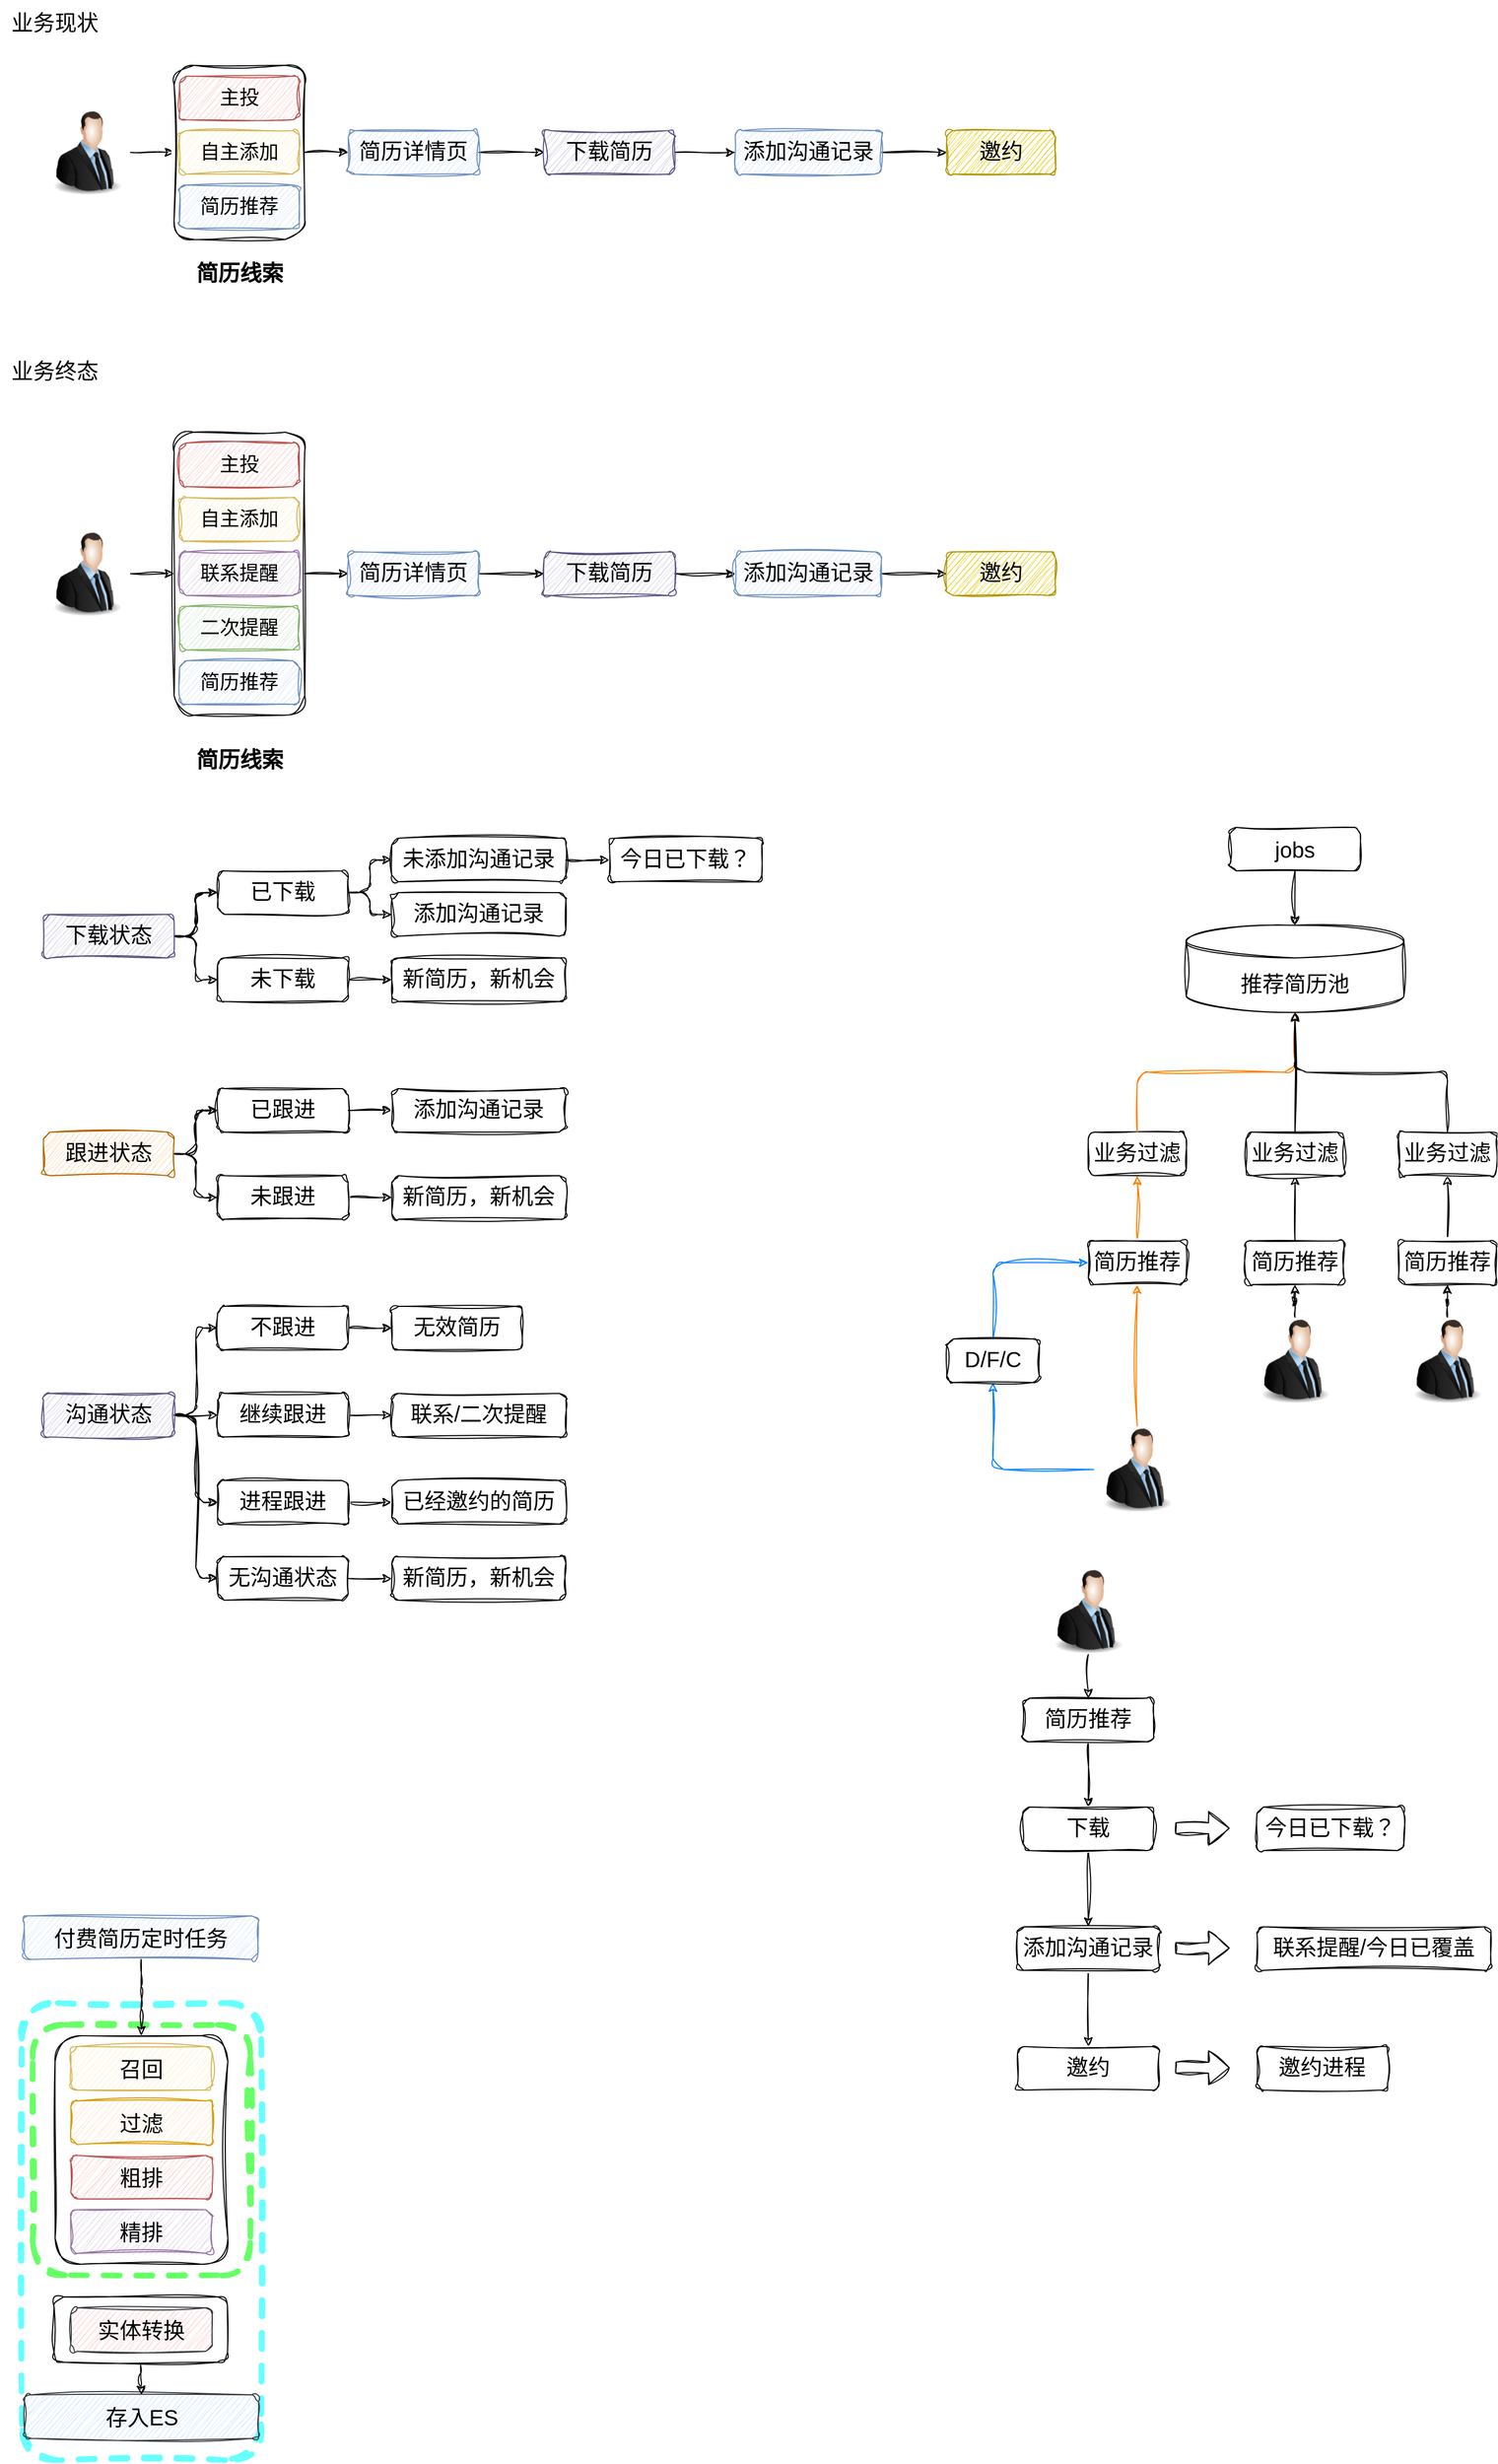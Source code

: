 <mxfile version="24.4.7" type="github">
  <diagram name="第 1 页" id="r8e8spuCt5Y078xBdNFk">
    <mxGraphModel dx="1834" dy="1586" grid="1" gridSize="10" guides="1" tooltips="1" connect="1" arrows="1" fold="1" page="0" pageScale="1" pageWidth="827" pageHeight="1169" math="0" shadow="0">
      <root>
        <mxCell id="0" />
        <mxCell id="1" parent="0" />
        <mxCell id="uhzMS2UGq0Mrr6mBy7hM-3" value="" style="edgeStyle=orthogonalEdgeStyle;rounded=1;orthogonalLoop=1;jettySize=auto;html=1;sketch=1;curveFitting=1;jiggle=2;" parent="1" source="uhzMS2UGq0Mrr6mBy7hM-1" target="uhzMS2UGq0Mrr6mBy7hM-2" edge="1">
          <mxGeometry relative="1" as="geometry" />
        </mxCell>
        <mxCell id="uhzMS2UGq0Mrr6mBy7hM-1" value="" style="image;html=1;image=img/lib/clip_art/people/Suit_Man_128x128.png;sketch=1;curveFitting=1;jiggle=2;rounded=1;" parent="1" vertex="1">
          <mxGeometry x="-120" y="-620" width="80" height="80" as="geometry" />
        </mxCell>
        <mxCell id="uhzMS2UGq0Mrr6mBy7hM-116" value="" style="edgeStyle=orthogonalEdgeStyle;rounded=1;orthogonalLoop=1;jettySize=auto;html=1;sketch=1;curveFitting=1;jiggle=2;" parent="1" source="uhzMS2UGq0Mrr6mBy7hM-2" target="uhzMS2UGq0Mrr6mBy7hM-115" edge="1">
          <mxGeometry relative="1" as="geometry" />
        </mxCell>
        <mxCell id="uhzMS2UGq0Mrr6mBy7hM-2" value="" style="whiteSpace=wrap;html=1;verticalAlign=top;labelBackgroundColor=default;sketch=1;curveFitting=1;jiggle=2;rounded=1;" parent="1" vertex="1">
          <mxGeometry y="-660" width="120" height="160" as="geometry" />
        </mxCell>
        <mxCell id="uhzMS2UGq0Mrr6mBy7hM-4" value="主投" style="rounded=1;whiteSpace=wrap;html=1;fontSize=18;fillColor=#f8cecc;strokeColor=#b85450;sketch=1;curveFitting=1;jiggle=2;" parent="1" vertex="1">
          <mxGeometry x="5" y="-650" width="110" height="40" as="geometry" />
        </mxCell>
        <mxCell id="uhzMS2UGq0Mrr6mBy7hM-5" value="自主添加" style="rounded=1;whiteSpace=wrap;html=1;fontSize=18;fillColor=#fff2cc;strokeColor=#d6b656;sketch=1;curveFitting=1;jiggle=2;" parent="1" vertex="1">
          <mxGeometry x="5" y="-600" width="110" height="40" as="geometry" />
        </mxCell>
        <mxCell id="uhzMS2UGq0Mrr6mBy7hM-8" value="简历推荐" style="rounded=1;whiteSpace=wrap;html=1;fontSize=18;fillColor=#dae8fc;strokeColor=#6c8ebf;sketch=1;curveFitting=1;jiggle=2;" parent="1" vertex="1">
          <mxGeometry x="5" y="-550" width="110" height="40" as="geometry" />
        </mxCell>
        <mxCell id="uhzMS2UGq0Mrr6mBy7hM-11" value="简历线索" style="text;html=1;align=center;verticalAlign=middle;resizable=0;points=[];autosize=1;strokeColor=none;fillColor=none;fontSize=20;fontStyle=1;sketch=1;curveFitting=1;jiggle=2;rounded=1;" parent="1" vertex="1">
          <mxGeometry x="10" y="-490" width="100" height="40" as="geometry" />
        </mxCell>
        <mxCell id="uhzMS2UGq0Mrr6mBy7hM-26" value="业务现状" style="text;html=1;align=center;verticalAlign=middle;resizable=0;points=[];autosize=1;strokeColor=none;fillColor=none;fontSize=20;sketch=1;curveFitting=1;jiggle=2;rounded=1;" parent="1" vertex="1">
          <mxGeometry x="-160" y="-720" width="100" height="40" as="geometry" />
        </mxCell>
        <mxCell id="uhzMS2UGq0Mrr6mBy7hM-27" value="" style="edgeStyle=orthogonalEdgeStyle;rounded=1;orthogonalLoop=1;jettySize=auto;html=1;sketch=1;curveFitting=1;jiggle=2;" parent="1" source="uhzMS2UGq0Mrr6mBy7hM-28" target="uhzMS2UGq0Mrr6mBy7hM-29" edge="1">
          <mxGeometry relative="1" as="geometry" />
        </mxCell>
        <mxCell id="uhzMS2UGq0Mrr6mBy7hM-28" value="" style="image;html=1;image=img/lib/clip_art/people/Suit_Man_128x128.png;sketch=1;curveFitting=1;jiggle=2;rounded=1;" parent="1" vertex="1">
          <mxGeometry x="-120" y="-233" width="80" height="80" as="geometry" />
        </mxCell>
        <mxCell id="uhzMS2UGq0Mrr6mBy7hM-131" style="edgeStyle=orthogonalEdgeStyle;rounded=1;orthogonalLoop=1;jettySize=auto;html=1;entryX=0;entryY=0.5;entryDx=0;entryDy=0;sketch=1;curveFitting=1;jiggle=2;" parent="1" source="uhzMS2UGq0Mrr6mBy7hM-29" target="uhzMS2UGq0Mrr6mBy7hM-125" edge="1">
          <mxGeometry relative="1" as="geometry" />
        </mxCell>
        <mxCell id="uhzMS2UGq0Mrr6mBy7hM-29" value="" style="whiteSpace=wrap;html=1;verticalAlign=top;labelBackgroundColor=default;sketch=1;curveFitting=1;jiggle=2;rounded=1;" parent="1" vertex="1">
          <mxGeometry y="-323" width="120" height="260" as="geometry" />
        </mxCell>
        <mxCell id="uhzMS2UGq0Mrr6mBy7hM-31" value="主投" style="rounded=1;whiteSpace=wrap;html=1;fontSize=18;fillColor=#f8cecc;strokeColor=#b85450;sketch=1;curveFitting=1;jiggle=2;" parent="1" vertex="1">
          <mxGeometry x="5" y="-313" width="110" height="40" as="geometry" />
        </mxCell>
        <mxCell id="uhzMS2UGq0Mrr6mBy7hM-33" value="自主添加" style="rounded=1;whiteSpace=wrap;html=1;fontSize=18;fillColor=#fff2cc;strokeColor=#d6b656;sketch=1;curveFitting=1;jiggle=2;" parent="1" vertex="1">
          <mxGeometry x="5" y="-263" width="110" height="40" as="geometry" />
        </mxCell>
        <mxCell id="uhzMS2UGq0Mrr6mBy7hM-35" value="简历推荐" style="rounded=1;whiteSpace=wrap;html=1;fontSize=18;fillColor=#dae8fc;strokeColor=#6c8ebf;sketch=1;curveFitting=1;jiggle=2;" parent="1" vertex="1">
          <mxGeometry x="5" y="-113" width="110" height="40" as="geometry" />
        </mxCell>
        <mxCell id="uhzMS2UGq0Mrr6mBy7hM-36" value="简历线索" style="text;html=1;align=center;verticalAlign=middle;resizable=0;points=[];autosize=1;strokeColor=none;fillColor=none;fontSize=20;fontStyle=1;sketch=1;curveFitting=1;jiggle=2;rounded=1;" parent="1" vertex="1">
          <mxGeometry x="10" y="-43" width="100" height="40" as="geometry" />
        </mxCell>
        <mxCell id="uhzMS2UGq0Mrr6mBy7hM-40" value="业务终态" style="text;html=1;align=center;verticalAlign=middle;resizable=0;points=[];autosize=1;strokeColor=none;fillColor=none;fontSize=20;sketch=1;curveFitting=1;jiggle=2;rounded=1;" parent="1" vertex="1">
          <mxGeometry x="-160" y="-400" width="100" height="40" as="geometry" />
        </mxCell>
        <mxCell id="uhzMS2UGq0Mrr6mBy7hM-41" value="联系提醒" style="rounded=1;whiteSpace=wrap;html=1;fontSize=18;fillColor=#e1d5e7;strokeColor=#9673a6;sketch=1;curveFitting=1;jiggle=2;" parent="1" vertex="1">
          <mxGeometry x="5" y="-213" width="110" height="40" as="geometry" />
        </mxCell>
        <mxCell id="uhzMS2UGq0Mrr6mBy7hM-43" value="二次提醒" style="rounded=1;whiteSpace=wrap;html=1;fontSize=18;fillColor=#d5e8d4;strokeColor=#82b366;sketch=1;curveFitting=1;jiggle=2;" parent="1" vertex="1">
          <mxGeometry x="5" y="-163" width="110" height="40" as="geometry" />
        </mxCell>
        <mxCell id="uhzMS2UGq0Mrr6mBy7hM-47" value="" style="rounded=1;whiteSpace=wrap;html=1;fontSize=20;dashed=1;strokeWidth=5;strokeColor=#66FFFF;sketch=1;curveFitting=1;jiggle=2;" parent="1" vertex="1">
          <mxGeometry x="-140" y="1120" width="220" height="420" as="geometry" />
        </mxCell>
        <mxCell id="uhzMS2UGq0Mrr6mBy7hM-48" value="" style="rounded=1;whiteSpace=wrap;html=1;fontSize=20;dashed=1;strokeWidth=5;strokeColor=#66FF66;sketch=1;curveFitting=1;jiggle=2;" parent="1" vertex="1">
          <mxGeometry x="-130" y="1140" width="200" height="230" as="geometry" />
        </mxCell>
        <mxCell id="uhzMS2UGq0Mrr6mBy7hM-49" style="edgeStyle=orthogonalEdgeStyle;rounded=1;orthogonalLoop=1;jettySize=auto;html=1;entryX=0.5;entryY=0;entryDx=0;entryDy=0;fontSize=20;sketch=1;curveFitting=1;jiggle=2;" parent="1" source="uhzMS2UGq0Mrr6mBy7hM-51" target="uhzMS2UGq0Mrr6mBy7hM-53" edge="1">
          <mxGeometry relative="1" as="geometry" />
        </mxCell>
        <mxCell id="uhzMS2UGq0Mrr6mBy7hM-51" value="付费简历定时任务" style="rounded=1;whiteSpace=wrap;html=1;fontSize=20;fillColor=#dae8fc;strokeColor=#6c8ebf;sketch=1;curveFitting=1;jiggle=2;" parent="1" vertex="1">
          <mxGeometry x="-137.81" y="1040" width="215" height="40" as="geometry" />
        </mxCell>
        <mxCell id="uhzMS2UGq0Mrr6mBy7hM-53" value="" style="rounded=1;whiteSpace=wrap;html=1;fontSize=20;sketch=1;curveFitting=1;jiggle=2;" parent="1" vertex="1">
          <mxGeometry x="-109.37" y="1150" width="158.75" height="210" as="geometry" />
        </mxCell>
        <mxCell id="uhzMS2UGq0Mrr6mBy7hM-54" value="召回" style="rounded=1;whiteSpace=wrap;html=1;fontSize=20;fillColor=#fff2cc;strokeColor=#d6b656;sketch=1;curveFitting=1;jiggle=2;" parent="1" vertex="1">
          <mxGeometry x="-94.99" y="1160" width="130" height="40" as="geometry" />
        </mxCell>
        <mxCell id="uhzMS2UGq0Mrr6mBy7hM-55" value="过滤" style="rounded=1;whiteSpace=wrap;html=1;fontSize=20;fillColor=#ffe6cc;strokeColor=#d79b00;sketch=1;curveFitting=1;jiggle=2;" parent="1" vertex="1">
          <mxGeometry x="-94.99" y="1210" width="130" height="40" as="geometry" />
        </mxCell>
        <mxCell id="uhzMS2UGq0Mrr6mBy7hM-56" value="粗排" style="rounded=1;whiteSpace=wrap;html=1;fontSize=20;fillColor=#f8cecc;strokeColor=#b85450;sketch=1;curveFitting=1;jiggle=2;" parent="1" vertex="1">
          <mxGeometry x="-94.99" y="1260" width="130" height="40" as="geometry" />
        </mxCell>
        <mxCell id="uhzMS2UGq0Mrr6mBy7hM-57" value="精排" style="rounded=1;whiteSpace=wrap;html=1;fontSize=20;fillColor=#e1d5e7;strokeColor=#9673a6;sketch=1;curveFitting=1;jiggle=2;" parent="1" vertex="1">
          <mxGeometry x="-95" y="1310" width="130" height="40" as="geometry" />
        </mxCell>
        <mxCell id="uhzMS2UGq0Mrr6mBy7hM-73" value="存入ES" style="rounded=1;whiteSpace=wrap;html=1;fontSize=20;fillColor=#cce5ff;strokeColor=#36393d;sketch=1;curveFitting=1;jiggle=2;" parent="1" vertex="1">
          <mxGeometry x="-137.5" y="1480" width="215" height="40" as="geometry" />
        </mxCell>
        <mxCell id="uhzMS2UGq0Mrr6mBy7hM-74" style="edgeStyle=orthogonalEdgeStyle;rounded=1;orthogonalLoop=1;jettySize=auto;html=1;entryX=0.5;entryY=0;entryDx=0;entryDy=0;fontSize=20;sketch=1;curveFitting=1;jiggle=2;" parent="1" source="uhzMS2UGq0Mrr6mBy7hM-75" target="uhzMS2UGq0Mrr6mBy7hM-73" edge="1">
          <mxGeometry relative="1" as="geometry" />
        </mxCell>
        <mxCell id="uhzMS2UGq0Mrr6mBy7hM-75" value="" style="rounded=1;whiteSpace=wrap;html=1;fontSize=20;sketch=1;curveFitting=1;jiggle=2;" parent="1" vertex="1">
          <mxGeometry x="-110.31" y="1390" width="159.37" height="60" as="geometry" />
        </mxCell>
        <mxCell id="uhzMS2UGq0Mrr6mBy7hM-76" value="实体转换" style="rounded=1;whiteSpace=wrap;html=1;fontSize=20;fillColor=#ffcccc;strokeColor=#36393d;sketch=1;curveFitting=1;jiggle=2;" parent="1" vertex="1">
          <mxGeometry x="-95.0" y="1400" width="130" height="40" as="geometry" />
        </mxCell>
        <mxCell id="uhzMS2UGq0Mrr6mBy7hM-95" value="jobs" style="rounded=1;whiteSpace=wrap;html=1;fontSize=20;sketch=1;curveFitting=1;jiggle=2;" parent="1" vertex="1">
          <mxGeometry x="970" y="40" width="120" height="40" as="geometry" />
        </mxCell>
        <mxCell id="uhzMS2UGq0Mrr6mBy7hM-98" value="推荐简历池" style="shape=cylinder3;whiteSpace=wrap;html=1;boundedLbl=1;backgroundOutline=1;size=15;fontSize=20;sketch=1;curveFitting=1;jiggle=2;rounded=1;" parent="1" vertex="1">
          <mxGeometry x="930" y="130" width="200" height="80" as="geometry" />
        </mxCell>
        <mxCell id="uhzMS2UGq0Mrr6mBy7hM-99" style="edgeStyle=orthogonalEdgeStyle;rounded=1;orthogonalLoop=1;jettySize=auto;html=1;entryX=0.5;entryY=0;entryDx=0;entryDy=0;entryPerimeter=0;sketch=1;curveFitting=1;jiggle=2;" parent="1" source="uhzMS2UGq0Mrr6mBy7hM-95" target="uhzMS2UGq0Mrr6mBy7hM-98" edge="1">
          <mxGeometry relative="1" as="geometry" />
        </mxCell>
        <mxCell id="uhzMS2UGq0Mrr6mBy7hM-119" value="" style="edgeStyle=orthogonalEdgeStyle;rounded=1;orthogonalLoop=1;jettySize=auto;html=1;sketch=1;curveFitting=1;jiggle=2;" parent="1" source="uhzMS2UGq0Mrr6mBy7hM-115" target="uhzMS2UGq0Mrr6mBy7hM-118" edge="1">
          <mxGeometry relative="1" as="geometry" />
        </mxCell>
        <mxCell id="uhzMS2UGq0Mrr6mBy7hM-115" value="简历详情页" style="whiteSpace=wrap;html=1;verticalAlign=top;labelBackgroundColor=none;fontSize=20;fillColor=#dae8fc;strokeColor=#6c8ebf;sketch=1;curveFitting=1;jiggle=2;rounded=1;" parent="1" vertex="1">
          <mxGeometry x="160" y="-600" width="120" height="40" as="geometry" />
        </mxCell>
        <mxCell id="uhzMS2UGq0Mrr6mBy7hM-121" value="" style="edgeStyle=orthogonalEdgeStyle;rounded=1;orthogonalLoop=1;jettySize=auto;html=1;sketch=1;curveFitting=1;jiggle=2;" parent="1" source="uhzMS2UGq0Mrr6mBy7hM-118" target="uhzMS2UGq0Mrr6mBy7hM-120" edge="1">
          <mxGeometry relative="1" as="geometry" />
        </mxCell>
        <mxCell id="uhzMS2UGq0Mrr6mBy7hM-118" value="下载简历" style="whiteSpace=wrap;html=1;verticalAlign=top;labelBackgroundColor=none;fontSize=20;fillColor=#d0cee2;strokeColor=#56517e;sketch=1;curveFitting=1;jiggle=2;rounded=1;" parent="1" vertex="1">
          <mxGeometry x="340" y="-600" width="120" height="40" as="geometry" />
        </mxCell>
        <mxCell id="uhzMS2UGq0Mrr6mBy7hM-123" value="" style="edgeStyle=orthogonalEdgeStyle;rounded=1;orthogonalLoop=1;jettySize=auto;html=1;sketch=1;curveFitting=1;jiggle=2;" parent="1" source="uhzMS2UGq0Mrr6mBy7hM-120" target="uhzMS2UGq0Mrr6mBy7hM-122" edge="1">
          <mxGeometry relative="1" as="geometry" />
        </mxCell>
        <mxCell id="uhzMS2UGq0Mrr6mBy7hM-120" value="添加沟通记录" style="whiteSpace=wrap;html=1;verticalAlign=top;labelBackgroundColor=none;fontSize=20;fillColor=#dae8fc;strokeColor=#6c8ebf;sketch=1;curveFitting=1;jiggle=2;rounded=1;" parent="1" vertex="1">
          <mxGeometry x="515.64" y="-600" width="134.37" height="40" as="geometry" />
        </mxCell>
        <mxCell id="uhzMS2UGq0Mrr6mBy7hM-122" value="邀约" style="whiteSpace=wrap;html=1;verticalAlign=top;labelBackgroundColor=none;fontSize=20;fillColor=#e3c800;fontColor=#000000;strokeColor=#B09500;sketch=1;curveFitting=1;jiggle=2;rounded=1;" parent="1" vertex="1">
          <mxGeometry x="710" y="-600" width="100" height="40" as="geometry" />
        </mxCell>
        <mxCell id="uhzMS2UGq0Mrr6mBy7hM-124" value="" style="edgeStyle=orthogonalEdgeStyle;rounded=1;orthogonalLoop=1;jettySize=auto;html=1;sketch=1;curveFitting=1;jiggle=2;" parent="1" source="uhzMS2UGq0Mrr6mBy7hM-125" target="uhzMS2UGq0Mrr6mBy7hM-127" edge="1">
          <mxGeometry relative="1" as="geometry" />
        </mxCell>
        <mxCell id="uhzMS2UGq0Mrr6mBy7hM-125" value="简历详情页" style="whiteSpace=wrap;html=1;verticalAlign=top;labelBackgroundColor=none;fontSize=20;fillColor=#dae8fc;strokeColor=#6c8ebf;sketch=1;curveFitting=1;jiggle=2;rounded=1;" parent="1" vertex="1">
          <mxGeometry x="160" y="-213" width="120" height="40" as="geometry" />
        </mxCell>
        <mxCell id="uhzMS2UGq0Mrr6mBy7hM-126" value="" style="edgeStyle=orthogonalEdgeStyle;rounded=1;orthogonalLoop=1;jettySize=auto;html=1;sketch=1;curveFitting=1;jiggle=2;" parent="1" source="uhzMS2UGq0Mrr6mBy7hM-127" target="uhzMS2UGq0Mrr6mBy7hM-129" edge="1">
          <mxGeometry relative="1" as="geometry" />
        </mxCell>
        <mxCell id="uhzMS2UGq0Mrr6mBy7hM-127" value="下载简历" style="whiteSpace=wrap;html=1;verticalAlign=top;labelBackgroundColor=none;fontSize=20;fillColor=#d0cee2;strokeColor=#56517e;sketch=1;curveFitting=1;jiggle=2;rounded=1;" parent="1" vertex="1">
          <mxGeometry x="340" y="-213" width="120" height="40" as="geometry" />
        </mxCell>
        <mxCell id="uhzMS2UGq0Mrr6mBy7hM-128" value="" style="edgeStyle=orthogonalEdgeStyle;rounded=1;orthogonalLoop=1;jettySize=auto;html=1;sketch=1;curveFitting=1;jiggle=2;" parent="1" source="uhzMS2UGq0Mrr6mBy7hM-129" target="uhzMS2UGq0Mrr6mBy7hM-130" edge="1">
          <mxGeometry relative="1" as="geometry" />
        </mxCell>
        <mxCell id="uhzMS2UGq0Mrr6mBy7hM-129" value="添加沟通记录" style="whiteSpace=wrap;html=1;verticalAlign=top;labelBackgroundColor=none;fontSize=20;fillColor=#dae8fc;strokeColor=#6c8ebf;sketch=1;curveFitting=1;jiggle=2;rounded=1;" parent="1" vertex="1">
          <mxGeometry x="515.64" y="-213" width="134.37" height="40" as="geometry" />
        </mxCell>
        <mxCell id="uhzMS2UGq0Mrr6mBy7hM-130" value="邀约" style="whiteSpace=wrap;html=1;verticalAlign=top;labelBackgroundColor=none;fontSize=20;fillColor=#e3c800;fontColor=#000000;strokeColor=#B09500;sketch=1;curveFitting=1;jiggle=2;rounded=1;" parent="1" vertex="1">
          <mxGeometry x="710" y="-213" width="100" height="40" as="geometry" />
        </mxCell>
        <mxCell id="XbflFL2ed4Tl44ry38PZ-5" value="" style="edgeStyle=orthogonalEdgeStyle;rounded=1;orthogonalLoop=1;jettySize=auto;html=1;labelBackgroundColor=none;sketch=1;curveFitting=1;jiggle=2;" edge="1" parent="1" source="XbflFL2ed4Tl44ry38PZ-1" target="XbflFL2ed4Tl44ry38PZ-4">
          <mxGeometry relative="1" as="geometry" />
        </mxCell>
        <mxCell id="XbflFL2ed4Tl44ry38PZ-6" value="" style="edgeStyle=orthogonalEdgeStyle;rounded=1;orthogonalLoop=1;jettySize=auto;html=1;labelBackgroundColor=none;sketch=1;curveFitting=1;jiggle=2;" edge="1" parent="1" source="XbflFL2ed4Tl44ry38PZ-1" target="XbflFL2ed4Tl44ry38PZ-4">
          <mxGeometry relative="1" as="geometry" />
        </mxCell>
        <mxCell id="XbflFL2ed4Tl44ry38PZ-8" style="edgeStyle=orthogonalEdgeStyle;rounded=1;orthogonalLoop=1;jettySize=auto;html=1;entryX=0;entryY=0.5;entryDx=0;entryDy=0;labelBackgroundColor=none;sketch=1;curveFitting=1;jiggle=2;" edge="1" parent="1" source="XbflFL2ed4Tl44ry38PZ-1" target="XbflFL2ed4Tl44ry38PZ-7">
          <mxGeometry relative="1" as="geometry" />
        </mxCell>
        <mxCell id="XbflFL2ed4Tl44ry38PZ-1" value="下载状态" style="whiteSpace=wrap;html=1;verticalAlign=top;labelBackgroundColor=none;fontSize=20;fillColor=#d0cee2;strokeColor=#56517e;sketch=1;curveFitting=1;jiggle=2;rounded=1;" vertex="1" parent="1">
          <mxGeometry x="-120" y="120" width="120" height="40" as="geometry" />
        </mxCell>
        <mxCell id="XbflFL2ed4Tl44ry38PZ-10" value="" style="edgeStyle=orthogonalEdgeStyle;rounded=1;orthogonalLoop=1;jettySize=auto;html=1;labelBackgroundColor=none;sketch=1;curveFitting=1;jiggle=2;" edge="1" parent="1" source="XbflFL2ed4Tl44ry38PZ-2" target="XbflFL2ed4Tl44ry38PZ-9">
          <mxGeometry relative="1" as="geometry" />
        </mxCell>
        <mxCell id="XbflFL2ed4Tl44ry38PZ-11" value="" style="edgeStyle=orthogonalEdgeStyle;rounded=1;orthogonalLoop=1;jettySize=auto;html=1;labelBackgroundColor=none;sketch=1;curveFitting=1;jiggle=2;" edge="1" parent="1" source="XbflFL2ed4Tl44ry38PZ-2" target="XbflFL2ed4Tl44ry38PZ-9">
          <mxGeometry relative="1" as="geometry" />
        </mxCell>
        <mxCell id="XbflFL2ed4Tl44ry38PZ-13" style="edgeStyle=orthogonalEdgeStyle;rounded=1;orthogonalLoop=1;jettySize=auto;html=1;entryX=0;entryY=0.5;entryDx=0;entryDy=0;labelBackgroundColor=none;sketch=1;curveFitting=1;jiggle=2;" edge="1" parent="1" source="XbflFL2ed4Tl44ry38PZ-2" target="XbflFL2ed4Tl44ry38PZ-12">
          <mxGeometry relative="1" as="geometry" />
        </mxCell>
        <mxCell id="XbflFL2ed4Tl44ry38PZ-2" value="跟进状态" style="whiteSpace=wrap;html=1;verticalAlign=top;labelBackgroundColor=none;fontSize=20;sketch=1;curveFitting=1;jiggle=2;rounded=1;fillColor=#fad7ac;strokeColor=#b46504;" vertex="1" parent="1">
          <mxGeometry x="-120" y="320" width="120" height="40" as="geometry" />
        </mxCell>
        <mxCell id="XbflFL2ed4Tl44ry38PZ-19" style="edgeStyle=orthogonalEdgeStyle;rounded=1;orthogonalLoop=1;jettySize=auto;html=1;entryX=0;entryY=0.5;entryDx=0;entryDy=0;labelBackgroundColor=none;sketch=1;curveFitting=1;jiggle=2;" edge="1" parent="1" source="XbflFL2ed4Tl44ry38PZ-3" target="XbflFL2ed4Tl44ry38PZ-17">
          <mxGeometry relative="1" as="geometry" />
        </mxCell>
        <mxCell id="XbflFL2ed4Tl44ry38PZ-20" style="edgeStyle=orthogonalEdgeStyle;rounded=1;orthogonalLoop=1;jettySize=auto;html=1;entryX=0;entryY=0.5;entryDx=0;entryDy=0;labelBackgroundColor=none;sketch=1;curveFitting=1;jiggle=2;" edge="1" parent="1" source="XbflFL2ed4Tl44ry38PZ-3" target="XbflFL2ed4Tl44ry38PZ-14">
          <mxGeometry relative="1" as="geometry" />
        </mxCell>
        <mxCell id="XbflFL2ed4Tl44ry38PZ-21" style="edgeStyle=orthogonalEdgeStyle;rounded=1;orthogonalLoop=1;jettySize=auto;html=1;entryX=0;entryY=0.5;entryDx=0;entryDy=0;labelBackgroundColor=none;sketch=1;curveFitting=1;jiggle=2;" edge="1" parent="1" source="XbflFL2ed4Tl44ry38PZ-3" target="XbflFL2ed4Tl44ry38PZ-18">
          <mxGeometry relative="1" as="geometry" />
        </mxCell>
        <mxCell id="XbflFL2ed4Tl44ry38PZ-40" style="edgeStyle=orthogonalEdgeStyle;rounded=1;orthogonalLoop=1;jettySize=auto;html=1;entryX=0;entryY=0.5;entryDx=0;entryDy=0;labelBackgroundColor=none;sketch=1;curveFitting=1;jiggle=2;" edge="1" parent="1" source="XbflFL2ed4Tl44ry38PZ-3" target="XbflFL2ed4Tl44ry38PZ-39">
          <mxGeometry relative="1" as="geometry" />
        </mxCell>
        <mxCell id="XbflFL2ed4Tl44ry38PZ-3" value="沟通状态" style="whiteSpace=wrap;html=1;verticalAlign=top;labelBackgroundColor=none;fontSize=20;sketch=1;curveFitting=1;jiggle=2;rounded=1;fillColor=#d0cee2;strokeColor=#56517e;" vertex="1" parent="1">
          <mxGeometry x="-120" y="560" width="120" height="40" as="geometry" />
        </mxCell>
        <mxCell id="XbflFL2ed4Tl44ry38PZ-23" value="" style="edgeStyle=orthogonalEdgeStyle;rounded=1;orthogonalLoop=1;jettySize=auto;html=1;labelBackgroundColor=none;sketch=1;curveFitting=1;jiggle=2;" edge="1" parent="1" source="XbflFL2ed4Tl44ry38PZ-4" target="XbflFL2ed4Tl44ry38PZ-22">
          <mxGeometry relative="1" as="geometry" />
        </mxCell>
        <mxCell id="XbflFL2ed4Tl44ry38PZ-25" style="edgeStyle=orthogonalEdgeStyle;rounded=1;orthogonalLoop=1;jettySize=auto;html=1;entryX=0;entryY=0.5;entryDx=0;entryDy=0;labelBackgroundColor=none;sketch=1;curveFitting=1;jiggle=2;" edge="1" parent="1" source="XbflFL2ed4Tl44ry38PZ-4" target="XbflFL2ed4Tl44ry38PZ-24">
          <mxGeometry relative="1" as="geometry" />
        </mxCell>
        <mxCell id="XbflFL2ed4Tl44ry38PZ-4" value="已下载" style="whiteSpace=wrap;html=1;verticalAlign=top;labelBackgroundColor=none;fontSize=20;sketch=1;curveFitting=1;jiggle=2;rounded=1;" vertex="1" parent="1">
          <mxGeometry x="40" y="80" width="120" height="40" as="geometry" />
        </mxCell>
        <mxCell id="XbflFL2ed4Tl44ry38PZ-28" value="" style="edgeStyle=orthogonalEdgeStyle;rounded=1;orthogonalLoop=1;jettySize=auto;html=1;labelBackgroundColor=none;sketch=1;curveFitting=1;jiggle=2;" edge="1" parent="1" source="XbflFL2ed4Tl44ry38PZ-7" target="XbflFL2ed4Tl44ry38PZ-27">
          <mxGeometry relative="1" as="geometry" />
        </mxCell>
        <mxCell id="XbflFL2ed4Tl44ry38PZ-7" value="未下载" style="whiteSpace=wrap;html=1;verticalAlign=top;labelBackgroundColor=none;fontSize=20;sketch=1;curveFitting=1;jiggle=2;rounded=1;" vertex="1" parent="1">
          <mxGeometry x="40" y="160" width="120" height="40" as="geometry" />
        </mxCell>
        <mxCell id="XbflFL2ed4Tl44ry38PZ-32" value="" style="edgeStyle=orthogonalEdgeStyle;rounded=1;orthogonalLoop=1;jettySize=auto;html=1;labelBackgroundColor=none;sketch=1;curveFitting=1;jiggle=2;" edge="1" parent="1" source="XbflFL2ed4Tl44ry38PZ-9" target="XbflFL2ed4Tl44ry38PZ-31">
          <mxGeometry relative="1" as="geometry" />
        </mxCell>
        <mxCell id="XbflFL2ed4Tl44ry38PZ-9" value="已跟进" style="whiteSpace=wrap;html=1;verticalAlign=top;labelBackgroundColor=none;fontSize=20;sketch=1;curveFitting=1;jiggle=2;rounded=1;" vertex="1" parent="1">
          <mxGeometry x="40" y="280" width="120" height="40" as="geometry" />
        </mxCell>
        <mxCell id="XbflFL2ed4Tl44ry38PZ-30" style="edgeStyle=orthogonalEdgeStyle;rounded=1;orthogonalLoop=1;jettySize=auto;html=1;labelBackgroundColor=none;sketch=1;curveFitting=1;jiggle=2;" edge="1" parent="1" source="XbflFL2ed4Tl44ry38PZ-12" target="XbflFL2ed4Tl44ry38PZ-29">
          <mxGeometry relative="1" as="geometry" />
        </mxCell>
        <mxCell id="XbflFL2ed4Tl44ry38PZ-12" value="未跟进" style="whiteSpace=wrap;html=1;verticalAlign=top;labelBackgroundColor=none;fontSize=20;sketch=1;curveFitting=1;jiggle=2;rounded=1;" vertex="1" parent="1">
          <mxGeometry x="40" y="360" width="120" height="40" as="geometry" />
        </mxCell>
        <mxCell id="XbflFL2ed4Tl44ry38PZ-34" value="" style="edgeStyle=orthogonalEdgeStyle;rounded=1;orthogonalLoop=1;jettySize=auto;html=1;labelBackgroundColor=none;sketch=1;curveFitting=1;jiggle=2;" edge="1" parent="1" source="XbflFL2ed4Tl44ry38PZ-14" target="XbflFL2ed4Tl44ry38PZ-33">
          <mxGeometry relative="1" as="geometry" />
        </mxCell>
        <mxCell id="XbflFL2ed4Tl44ry38PZ-14" value="不跟进" style="whiteSpace=wrap;html=1;verticalAlign=top;labelBackgroundColor=none;fontSize=20;sketch=1;curveFitting=1;jiggle=2;rounded=1;" vertex="1" parent="1">
          <mxGeometry x="40" y="480" width="120" height="40" as="geometry" />
        </mxCell>
        <mxCell id="XbflFL2ed4Tl44ry38PZ-36" value="" style="edgeStyle=orthogonalEdgeStyle;rounded=1;orthogonalLoop=1;jettySize=auto;html=1;labelBackgroundColor=none;sketch=1;curveFitting=1;jiggle=2;" edge="1" parent="1" source="XbflFL2ed4Tl44ry38PZ-17" target="XbflFL2ed4Tl44ry38PZ-35">
          <mxGeometry relative="1" as="geometry" />
        </mxCell>
        <mxCell id="XbflFL2ed4Tl44ry38PZ-17" value="继续跟进" style="whiteSpace=wrap;html=1;verticalAlign=top;labelBackgroundColor=none;fontSize=20;sketch=1;curveFitting=1;jiggle=2;rounded=1;" vertex="1" parent="1">
          <mxGeometry x="40" y="560" width="120" height="40" as="geometry" />
        </mxCell>
        <mxCell id="XbflFL2ed4Tl44ry38PZ-38" value="" style="edgeStyle=orthogonalEdgeStyle;rounded=1;orthogonalLoop=1;jettySize=auto;html=1;labelBackgroundColor=none;sketch=1;curveFitting=1;jiggle=2;" edge="1" parent="1" source="XbflFL2ed4Tl44ry38PZ-18" target="XbflFL2ed4Tl44ry38PZ-37">
          <mxGeometry relative="1" as="geometry" />
        </mxCell>
        <mxCell id="XbflFL2ed4Tl44ry38PZ-18" value="进程跟进" style="whiteSpace=wrap;html=1;verticalAlign=top;labelBackgroundColor=none;fontSize=20;sketch=1;curveFitting=1;jiggle=2;rounded=1;" vertex="1" parent="1">
          <mxGeometry x="40" y="640" width="120" height="40" as="geometry" />
        </mxCell>
        <mxCell id="XbflFL2ed4Tl44ry38PZ-44" style="edgeStyle=orthogonalEdgeStyle;rounded=1;orthogonalLoop=1;jettySize=auto;html=1;labelBackgroundColor=none;sketch=1;curveFitting=1;jiggle=2;" edge="1" parent="1" source="XbflFL2ed4Tl44ry38PZ-22" target="XbflFL2ed4Tl44ry38PZ-43">
          <mxGeometry relative="1" as="geometry" />
        </mxCell>
        <mxCell id="XbflFL2ed4Tl44ry38PZ-22" value="未添加沟通记录" style="whiteSpace=wrap;html=1;verticalAlign=top;labelBackgroundColor=none;fontSize=20;sketch=1;curveFitting=1;jiggle=2;rounded=1;" vertex="1" parent="1">
          <mxGeometry x="200" y="50" width="160" height="40" as="geometry" />
        </mxCell>
        <mxCell id="XbflFL2ed4Tl44ry38PZ-24" value="添加沟通记录" style="whiteSpace=wrap;html=1;verticalAlign=top;labelBackgroundColor=none;fontSize=20;sketch=1;curveFitting=1;jiggle=2;rounded=1;" vertex="1" parent="1">
          <mxGeometry x="200" y="100" width="160" height="40" as="geometry" />
        </mxCell>
        <mxCell id="XbflFL2ed4Tl44ry38PZ-27" value="新简历，新机会" style="whiteSpace=wrap;html=1;verticalAlign=top;labelBackgroundColor=none;fontSize=20;sketch=1;curveFitting=1;jiggle=2;rounded=1;" vertex="1" parent="1">
          <mxGeometry x="200" y="160" width="160" height="40" as="geometry" />
        </mxCell>
        <mxCell id="XbflFL2ed4Tl44ry38PZ-29" value="新简历，新机会" style="whiteSpace=wrap;html=1;verticalAlign=top;labelBackgroundColor=none;fontSize=20;sketch=1;curveFitting=1;jiggle=2;rounded=1;" vertex="1" parent="1">
          <mxGeometry x="200" y="360" width="160" height="40" as="geometry" />
        </mxCell>
        <mxCell id="XbflFL2ed4Tl44ry38PZ-31" value="添加沟通记录" style="whiteSpace=wrap;html=1;verticalAlign=top;labelBackgroundColor=none;fontSize=20;sketch=1;curveFitting=1;jiggle=2;rounded=1;" vertex="1" parent="1">
          <mxGeometry x="200" y="280" width="160" height="40" as="geometry" />
        </mxCell>
        <mxCell id="XbflFL2ed4Tl44ry38PZ-33" value="无效简历" style="whiteSpace=wrap;html=1;verticalAlign=top;labelBackgroundColor=none;fontSize=20;sketch=1;curveFitting=1;jiggle=2;rounded=1;" vertex="1" parent="1">
          <mxGeometry x="200" y="480" width="120" height="40" as="geometry" />
        </mxCell>
        <mxCell id="XbflFL2ed4Tl44ry38PZ-35" value="联系/二次提醒" style="whiteSpace=wrap;html=1;verticalAlign=top;labelBackgroundColor=none;fontSize=20;sketch=1;curveFitting=1;jiggle=2;rounded=1;" vertex="1" parent="1">
          <mxGeometry x="200" y="560" width="160" height="40" as="geometry" />
        </mxCell>
        <mxCell id="XbflFL2ed4Tl44ry38PZ-37" value="已经邀约的简历" style="whiteSpace=wrap;html=1;verticalAlign=top;labelBackgroundColor=none;fontSize=20;sketch=1;curveFitting=1;jiggle=2;rounded=1;" vertex="1" parent="1">
          <mxGeometry x="200" y="640" width="160" height="40" as="geometry" />
        </mxCell>
        <mxCell id="XbflFL2ed4Tl44ry38PZ-42" style="edgeStyle=orthogonalEdgeStyle;rounded=1;orthogonalLoop=1;jettySize=auto;html=1;labelBackgroundColor=none;sketch=1;curveFitting=1;jiggle=2;" edge="1" parent="1" source="XbflFL2ed4Tl44ry38PZ-39" target="XbflFL2ed4Tl44ry38PZ-41">
          <mxGeometry relative="1" as="geometry" />
        </mxCell>
        <mxCell id="XbflFL2ed4Tl44ry38PZ-39" value="无沟通状态" style="whiteSpace=wrap;html=1;verticalAlign=top;labelBackgroundColor=none;fontSize=20;sketch=1;curveFitting=1;jiggle=2;rounded=1;" vertex="1" parent="1">
          <mxGeometry x="40" y="710" width="120" height="40" as="geometry" />
        </mxCell>
        <mxCell id="XbflFL2ed4Tl44ry38PZ-41" value="新简历，新机会" style="whiteSpace=wrap;html=1;verticalAlign=top;labelBackgroundColor=none;fontSize=20;sketch=1;curveFitting=1;jiggle=2;rounded=1;" vertex="1" parent="1">
          <mxGeometry x="200" y="710" width="160" height="40" as="geometry" />
        </mxCell>
        <mxCell id="XbflFL2ed4Tl44ry38PZ-43" value="今日已下载？" style="whiteSpace=wrap;html=1;verticalAlign=top;labelBackgroundColor=none;fontSize=20;sketch=1;curveFitting=1;jiggle=2;rounded=1;" vertex="1" parent="1">
          <mxGeometry x="400" y="50" width="140" height="40" as="geometry" />
        </mxCell>
        <mxCell id="XbflFL2ed4Tl44ry38PZ-48" value="" style="edgeStyle=orthogonalEdgeStyle;rounded=1;orthogonalLoop=1;jettySize=auto;html=1;strokeColor=#FF8000;sketch=1;curveFitting=1;jiggle=2;" edge="1" parent="1" source="XbflFL2ed4Tl44ry38PZ-46" target="XbflFL2ed4Tl44ry38PZ-47">
          <mxGeometry relative="1" as="geometry" />
        </mxCell>
        <mxCell id="XbflFL2ed4Tl44ry38PZ-76" value="" style="edgeStyle=orthogonalEdgeStyle;rounded=1;orthogonalLoop=1;jettySize=auto;html=1;strokeColor=#007FFF;sketch=1;curveFitting=1;jiggle=2;" edge="1" parent="1" source="XbflFL2ed4Tl44ry38PZ-46" target="XbflFL2ed4Tl44ry38PZ-75">
          <mxGeometry relative="1" as="geometry" />
        </mxCell>
        <mxCell id="XbflFL2ed4Tl44ry38PZ-46" value="" style="image;html=1;image=img/lib/clip_art/people/Suit_Man_128x128.png;sketch=1;curveFitting=1;jiggle=2;rounded=1;" vertex="1" parent="1">
          <mxGeometry x="845" y="590" width="80" height="80" as="geometry" />
        </mxCell>
        <mxCell id="XbflFL2ed4Tl44ry38PZ-50" value="" style="edgeStyle=orthogonalEdgeStyle;rounded=1;orthogonalLoop=1;jettySize=auto;html=1;strokeColor=#FF8000;sketch=1;curveFitting=1;jiggle=2;" edge="1" parent="1" source="XbflFL2ed4Tl44ry38PZ-47" target="XbflFL2ed4Tl44ry38PZ-49">
          <mxGeometry relative="1" as="geometry" />
        </mxCell>
        <mxCell id="XbflFL2ed4Tl44ry38PZ-47" value="简历推荐" style="whiteSpace=wrap;html=1;verticalAlign=top;labelBackgroundColor=default;fontSize=20;sketch=1;curveFitting=1;jiggle=2;rounded=1;" vertex="1" parent="1">
          <mxGeometry x="840" y="420" width="90" height="40" as="geometry" />
        </mxCell>
        <mxCell id="XbflFL2ed4Tl44ry38PZ-49" value="业务过滤" style="whiteSpace=wrap;html=1;verticalAlign=top;labelBackgroundColor=default;fontSize=20;sketch=1;curveFitting=1;jiggle=2;rounded=1;" vertex="1" parent="1">
          <mxGeometry x="840" y="320" width="90" height="40" as="geometry" />
        </mxCell>
        <mxCell id="XbflFL2ed4Tl44ry38PZ-51" style="edgeStyle=orthogonalEdgeStyle;rounded=1;orthogonalLoop=1;jettySize=auto;html=1;entryX=0.5;entryY=1;entryDx=0;entryDy=0;entryPerimeter=0;strokeColor=#FF8000;sketch=1;curveFitting=1;jiggle=2;" edge="1" parent="1" source="XbflFL2ed4Tl44ry38PZ-49" target="uhzMS2UGq0Mrr6mBy7hM-98">
          <mxGeometry relative="1" as="geometry" />
        </mxCell>
        <mxCell id="XbflFL2ed4Tl44ry38PZ-52" value="" style="edgeStyle=orthogonalEdgeStyle;rounded=1;orthogonalLoop=1;jettySize=auto;html=1;sketch=1;curveFitting=1;jiggle=2;" edge="1" parent="1" source="XbflFL2ed4Tl44ry38PZ-53" target="XbflFL2ed4Tl44ry38PZ-55">
          <mxGeometry relative="1" as="geometry" />
        </mxCell>
        <mxCell id="XbflFL2ed4Tl44ry38PZ-53" value="" style="image;html=1;image=img/lib/clip_art/people/Suit_Man_128x128.png;sketch=1;curveFitting=1;jiggle=2;rounded=1;" vertex="1" parent="1">
          <mxGeometry x="990" y="490" width="80" height="80" as="geometry" />
        </mxCell>
        <mxCell id="XbflFL2ed4Tl44ry38PZ-54" value="" style="edgeStyle=orthogonalEdgeStyle;rounded=1;orthogonalLoop=1;jettySize=auto;html=1;sketch=1;curveFitting=1;jiggle=2;" edge="1" parent="1" source="XbflFL2ed4Tl44ry38PZ-55" target="XbflFL2ed4Tl44ry38PZ-56">
          <mxGeometry relative="1" as="geometry" />
        </mxCell>
        <mxCell id="XbflFL2ed4Tl44ry38PZ-55" value="简历推荐" style="whiteSpace=wrap;html=1;verticalAlign=top;labelBackgroundColor=default;fontSize=20;sketch=1;curveFitting=1;jiggle=2;rounded=1;" vertex="1" parent="1">
          <mxGeometry x="985" y="420" width="90" height="40" as="geometry" />
        </mxCell>
        <mxCell id="XbflFL2ed4Tl44ry38PZ-56" value="业务过滤" style="whiteSpace=wrap;html=1;verticalAlign=top;labelBackgroundColor=default;fontSize=20;sketch=1;curveFitting=1;jiggle=2;rounded=1;" vertex="1" parent="1">
          <mxGeometry x="985" y="320" width="90" height="40" as="geometry" />
        </mxCell>
        <mxCell id="XbflFL2ed4Tl44ry38PZ-57" style="edgeStyle=orthogonalEdgeStyle;rounded=1;orthogonalLoop=1;jettySize=auto;html=1;entryX=0.5;entryY=1;entryDx=0;entryDy=0;entryPerimeter=0;sketch=1;curveFitting=1;jiggle=2;" edge="1" parent="1" source="XbflFL2ed4Tl44ry38PZ-56" target="uhzMS2UGq0Mrr6mBy7hM-98">
          <mxGeometry relative="1" as="geometry" />
        </mxCell>
        <mxCell id="XbflFL2ed4Tl44ry38PZ-58" value="" style="edgeStyle=orthogonalEdgeStyle;rounded=1;orthogonalLoop=1;jettySize=auto;html=1;sketch=1;curveFitting=1;jiggle=2;" edge="1" parent="1" source="XbflFL2ed4Tl44ry38PZ-59" target="XbflFL2ed4Tl44ry38PZ-61">
          <mxGeometry relative="1" as="geometry" />
        </mxCell>
        <mxCell id="XbflFL2ed4Tl44ry38PZ-59" value="" style="image;html=1;image=img/lib/clip_art/people/Suit_Man_128x128.png;sketch=1;curveFitting=1;jiggle=2;rounded=1;" vertex="1" parent="1">
          <mxGeometry x="1130" y="490" width="80" height="80" as="geometry" />
        </mxCell>
        <mxCell id="XbflFL2ed4Tl44ry38PZ-60" value="" style="edgeStyle=orthogonalEdgeStyle;rounded=1;orthogonalLoop=1;jettySize=auto;html=1;sketch=1;curveFitting=1;jiggle=2;" edge="1" parent="1" source="XbflFL2ed4Tl44ry38PZ-61" target="XbflFL2ed4Tl44ry38PZ-62">
          <mxGeometry relative="1" as="geometry" />
        </mxCell>
        <mxCell id="XbflFL2ed4Tl44ry38PZ-61" value="简历推荐" style="whiteSpace=wrap;html=1;verticalAlign=top;labelBackgroundColor=default;fontSize=20;sketch=1;curveFitting=1;jiggle=2;rounded=1;" vertex="1" parent="1">
          <mxGeometry x="1125" y="420" width="90" height="40" as="geometry" />
        </mxCell>
        <mxCell id="XbflFL2ed4Tl44ry38PZ-62" value="业务过滤" style="whiteSpace=wrap;html=1;verticalAlign=top;labelBackgroundColor=default;fontSize=20;sketch=1;curveFitting=1;jiggle=2;rounded=1;" vertex="1" parent="1">
          <mxGeometry x="1125" y="320" width="90" height="40" as="geometry" />
        </mxCell>
        <mxCell id="XbflFL2ed4Tl44ry38PZ-63" style="edgeStyle=orthogonalEdgeStyle;rounded=1;orthogonalLoop=1;jettySize=auto;html=1;entryX=0.5;entryY=1;entryDx=0;entryDy=0;entryPerimeter=0;sketch=1;curveFitting=1;jiggle=2;" edge="1" parent="1" source="XbflFL2ed4Tl44ry38PZ-62" target="uhzMS2UGq0Mrr6mBy7hM-98">
          <mxGeometry relative="1" as="geometry" />
        </mxCell>
        <mxCell id="XbflFL2ed4Tl44ry38PZ-77" style="edgeStyle=orthogonalEdgeStyle;rounded=1;orthogonalLoop=1;jettySize=auto;html=1;entryX=0;entryY=0.5;entryDx=0;entryDy=0;strokeColor=#007FFF;sketch=1;curveFitting=1;jiggle=2;" edge="1" parent="1" source="XbflFL2ed4Tl44ry38PZ-75" target="XbflFL2ed4Tl44ry38PZ-47">
          <mxGeometry relative="1" as="geometry">
            <Array as="points">
              <mxPoint x="753" y="440" />
            </Array>
          </mxGeometry>
        </mxCell>
        <mxCell id="XbflFL2ed4Tl44ry38PZ-75" value="D/F/C" style="whiteSpace=wrap;html=1;verticalAlign=top;labelBackgroundColor=default;fontSize=20;sketch=1;curveFitting=1;jiggle=2;rounded=1;" vertex="1" parent="1">
          <mxGeometry x="710" y="510" width="85" height="40" as="geometry" />
        </mxCell>
        <mxCell id="XbflFL2ed4Tl44ry38PZ-83" value="" style="edgeStyle=orthogonalEdgeStyle;rounded=1;orthogonalLoop=1;jettySize=auto;html=1;sketch=1;curveFitting=1;jiggle=2;" edge="1" parent="1" source="XbflFL2ed4Tl44ry38PZ-81" target="XbflFL2ed4Tl44ry38PZ-82">
          <mxGeometry relative="1" as="geometry" />
        </mxCell>
        <mxCell id="XbflFL2ed4Tl44ry38PZ-81" value="" style="image;html=1;image=img/lib/clip_art/people/Suit_Man_128x128.png;sketch=1;curveFitting=1;jiggle=2;rounded=1;" vertex="1" parent="1">
          <mxGeometry x="800" y="720" width="80" height="80" as="geometry" />
        </mxCell>
        <mxCell id="XbflFL2ed4Tl44ry38PZ-87" value="" style="edgeStyle=orthogonalEdgeStyle;rounded=1;orthogonalLoop=1;jettySize=auto;html=1;sketch=1;curveFitting=1;jiggle=2;" edge="1" parent="1" source="XbflFL2ed4Tl44ry38PZ-82" target="XbflFL2ed4Tl44ry38PZ-86">
          <mxGeometry relative="1" as="geometry" />
        </mxCell>
        <mxCell id="XbflFL2ed4Tl44ry38PZ-82" value="简历推荐" style="whiteSpace=wrap;html=1;verticalAlign=top;labelBackgroundColor=default;fontSize=20;sketch=1;curveFitting=1;jiggle=2;rounded=1;" vertex="1" parent="1">
          <mxGeometry x="780" y="840" width="120" height="40" as="geometry" />
        </mxCell>
        <mxCell id="XbflFL2ed4Tl44ry38PZ-92" value="" style="edgeStyle=orthogonalEdgeStyle;rounded=1;orthogonalLoop=1;jettySize=auto;html=1;sketch=1;curveFitting=1;jiggle=2;" edge="1" parent="1" source="XbflFL2ed4Tl44ry38PZ-86" target="XbflFL2ed4Tl44ry38PZ-91">
          <mxGeometry relative="1" as="geometry" />
        </mxCell>
        <mxCell id="XbflFL2ed4Tl44ry38PZ-86" value="下载" style="whiteSpace=wrap;html=1;verticalAlign=top;labelBackgroundColor=default;fontSize=20;sketch=1;curveFitting=1;jiggle=2;rounded=1;" vertex="1" parent="1">
          <mxGeometry x="780" y="940" width="120" height="40" as="geometry" />
        </mxCell>
        <mxCell id="XbflFL2ed4Tl44ry38PZ-89" value="" style="shape=flexArrow;endArrow=classic;html=1;rounded=1;sketch=1;curveFitting=1;jiggle=2;" edge="1" parent="1">
          <mxGeometry width="50" height="50" relative="1" as="geometry">
            <mxPoint x="920" y="959.5" as="sourcePoint" />
            <mxPoint x="970" y="959.5" as="targetPoint" />
          </mxGeometry>
        </mxCell>
        <mxCell id="XbflFL2ed4Tl44ry38PZ-90" value="今日已下载？" style="whiteSpace=wrap;html=1;verticalAlign=top;labelBackgroundColor=default;fontSize=20;sketch=1;curveFitting=1;jiggle=2;rounded=1;" vertex="1" parent="1">
          <mxGeometry x="995" y="940" width="135" height="40" as="geometry" />
        </mxCell>
        <mxCell id="XbflFL2ed4Tl44ry38PZ-96" value="" style="edgeStyle=orthogonalEdgeStyle;rounded=1;orthogonalLoop=1;jettySize=auto;html=1;sketch=1;curveFitting=1;jiggle=2;" edge="1" parent="1" source="XbflFL2ed4Tl44ry38PZ-91" target="XbflFL2ed4Tl44ry38PZ-95">
          <mxGeometry relative="1" as="geometry" />
        </mxCell>
        <mxCell id="XbflFL2ed4Tl44ry38PZ-91" value="添加沟通记录" style="whiteSpace=wrap;html=1;verticalAlign=top;labelBackgroundColor=default;fontSize=20;sketch=1;curveFitting=1;jiggle=2;rounded=1;" vertex="1" parent="1">
          <mxGeometry x="775" y="1050" width="130" height="40" as="geometry" />
        </mxCell>
        <mxCell id="XbflFL2ed4Tl44ry38PZ-93" value="" style="shape=flexArrow;endArrow=classic;html=1;rounded=1;sketch=1;curveFitting=1;jiggle=2;" edge="1" parent="1">
          <mxGeometry width="50" height="50" relative="1" as="geometry">
            <mxPoint x="920" y="1069.5" as="sourcePoint" />
            <mxPoint x="970" y="1069.5" as="targetPoint" />
          </mxGeometry>
        </mxCell>
        <mxCell id="XbflFL2ed4Tl44ry38PZ-94" value="联系提醒/今日已覆盖" style="whiteSpace=wrap;html=1;verticalAlign=top;labelBackgroundColor=default;fontSize=20;sketch=1;curveFitting=1;jiggle=2;rounded=1;" vertex="1" parent="1">
          <mxGeometry x="995" y="1050" width="215" height="40" as="geometry" />
        </mxCell>
        <mxCell id="XbflFL2ed4Tl44ry38PZ-95" value="邀约" style="whiteSpace=wrap;html=1;verticalAlign=top;labelBackgroundColor=default;fontSize=20;sketch=1;curveFitting=1;jiggle=2;rounded=1;" vertex="1" parent="1">
          <mxGeometry x="775" y="1160" width="130" height="40" as="geometry" />
        </mxCell>
        <mxCell id="XbflFL2ed4Tl44ry38PZ-97" value="" style="shape=flexArrow;endArrow=classic;html=1;rounded=1;sketch=1;curveFitting=1;jiggle=2;" edge="1" parent="1">
          <mxGeometry width="50" height="50" relative="1" as="geometry">
            <mxPoint x="920" y="1179.5" as="sourcePoint" />
            <mxPoint x="970" y="1179.5" as="targetPoint" />
          </mxGeometry>
        </mxCell>
        <mxCell id="XbflFL2ed4Tl44ry38PZ-98" value="邀约进程" style="whiteSpace=wrap;html=1;verticalAlign=top;labelBackgroundColor=default;fontSize=20;sketch=1;curveFitting=1;jiggle=2;rounded=1;" vertex="1" parent="1">
          <mxGeometry x="995" y="1160" width="120" height="40" as="geometry" />
        </mxCell>
      </root>
    </mxGraphModel>
  </diagram>
</mxfile>
